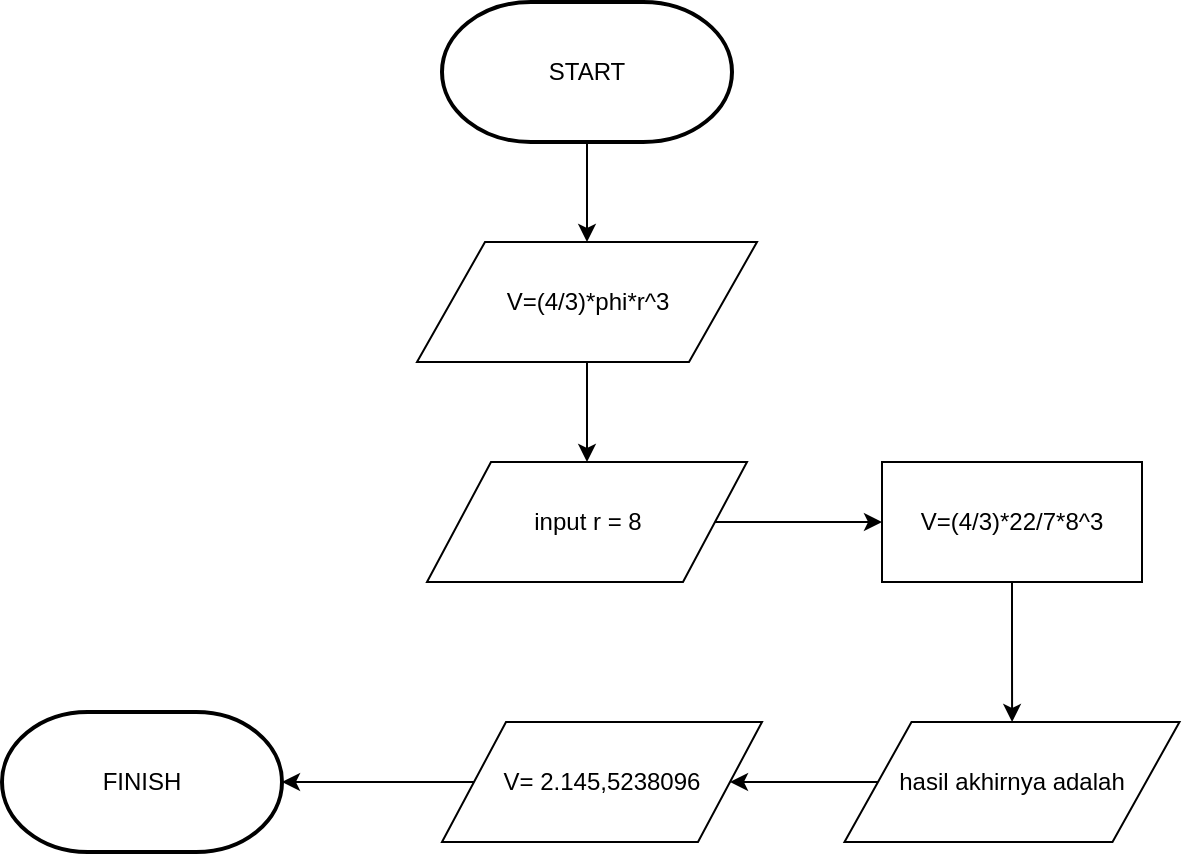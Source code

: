 <mxfile version="22.1.7" type="github">
  <diagram name="Page-1" id="pgI-A3cEkF9LY7kjQDcD">
    <mxGraphModel dx="794" dy="456" grid="1" gridSize="10" guides="1" tooltips="1" connect="1" arrows="1" fold="1" page="1" pageScale="1" pageWidth="850" pageHeight="1100" math="0" shadow="0">
      <root>
        <mxCell id="0" />
        <mxCell id="1" parent="0" />
        <mxCell id="39WbSG_X7_8rdLJgG9AC-3" value="" style="edgeStyle=orthogonalEdgeStyle;rounded=0;orthogonalLoop=1;jettySize=auto;html=1;" edge="1" parent="1" source="39WbSG_X7_8rdLJgG9AC-1" target="39WbSG_X7_8rdLJgG9AC-2">
          <mxGeometry relative="1" as="geometry" />
        </mxCell>
        <mxCell id="39WbSG_X7_8rdLJgG9AC-1" value="START" style="strokeWidth=2;html=1;shape=mxgraph.flowchart.terminator;whiteSpace=wrap;" vertex="1" parent="1">
          <mxGeometry x="350" y="20" width="145" height="70" as="geometry" />
        </mxCell>
        <mxCell id="39WbSG_X7_8rdLJgG9AC-5" value="" style="edgeStyle=orthogonalEdgeStyle;rounded=0;orthogonalLoop=1;jettySize=auto;html=1;" edge="1" parent="1" source="39WbSG_X7_8rdLJgG9AC-2" target="39WbSG_X7_8rdLJgG9AC-4">
          <mxGeometry relative="1" as="geometry" />
        </mxCell>
        <mxCell id="39WbSG_X7_8rdLJgG9AC-2" value="V=(4/3)*phi*r^3" style="shape=parallelogram;perimeter=parallelogramPerimeter;whiteSpace=wrap;html=1;dashed=0;" vertex="1" parent="1">
          <mxGeometry x="337.5" y="140" width="170" height="60" as="geometry" />
        </mxCell>
        <mxCell id="39WbSG_X7_8rdLJgG9AC-7" value="" style="edgeStyle=orthogonalEdgeStyle;rounded=0;orthogonalLoop=1;jettySize=auto;html=1;" edge="1" parent="1" source="39WbSG_X7_8rdLJgG9AC-4" target="39WbSG_X7_8rdLJgG9AC-6">
          <mxGeometry relative="1" as="geometry" />
        </mxCell>
        <mxCell id="39WbSG_X7_8rdLJgG9AC-4" value="input r = 8" style="shape=parallelogram;perimeter=parallelogramPerimeter;whiteSpace=wrap;html=1;dashed=0;" vertex="1" parent="1">
          <mxGeometry x="342.5" y="250" width="160" height="60" as="geometry" />
        </mxCell>
        <mxCell id="39WbSG_X7_8rdLJgG9AC-9" value="" style="edgeStyle=orthogonalEdgeStyle;rounded=0;orthogonalLoop=1;jettySize=auto;html=1;" edge="1" parent="1" source="39WbSG_X7_8rdLJgG9AC-6" target="39WbSG_X7_8rdLJgG9AC-8">
          <mxGeometry relative="1" as="geometry" />
        </mxCell>
        <mxCell id="39WbSG_X7_8rdLJgG9AC-6" value="V=(4/3)*22/7*8^3" style="html=1;dashed=0;whiteSpace=wrap;" vertex="1" parent="1">
          <mxGeometry x="570" y="250" width="130" height="60" as="geometry" />
        </mxCell>
        <mxCell id="39WbSG_X7_8rdLJgG9AC-12" value="" style="edgeStyle=orthogonalEdgeStyle;rounded=0;orthogonalLoop=1;jettySize=auto;html=1;" edge="1" parent="1" source="39WbSG_X7_8rdLJgG9AC-8" target="39WbSG_X7_8rdLJgG9AC-10">
          <mxGeometry relative="1" as="geometry" />
        </mxCell>
        <mxCell id="39WbSG_X7_8rdLJgG9AC-8" value="hasil akhirnya adalah" style="shape=parallelogram;perimeter=parallelogramPerimeter;whiteSpace=wrap;html=1;dashed=0;" vertex="1" parent="1">
          <mxGeometry x="551.25" y="380" width="167.5" height="60" as="geometry" />
        </mxCell>
        <mxCell id="39WbSG_X7_8rdLJgG9AC-14" value="" style="edgeStyle=orthogonalEdgeStyle;rounded=0;orthogonalLoop=1;jettySize=auto;html=1;" edge="1" parent="1" source="39WbSG_X7_8rdLJgG9AC-10" target="39WbSG_X7_8rdLJgG9AC-13">
          <mxGeometry relative="1" as="geometry" />
        </mxCell>
        <mxCell id="39WbSG_X7_8rdLJgG9AC-10" value="V= 2.145,5238096" style="shape=parallelogram;perimeter=parallelogramPerimeter;whiteSpace=wrap;html=1;dashed=0;" vertex="1" parent="1">
          <mxGeometry x="350" y="380" width="160" height="60" as="geometry" />
        </mxCell>
        <mxCell id="39WbSG_X7_8rdLJgG9AC-13" value="FINISH" style="strokeWidth=2;html=1;shape=mxgraph.flowchart.terminator;whiteSpace=wrap;" vertex="1" parent="1">
          <mxGeometry x="130" y="375" width="140" height="70" as="geometry" />
        </mxCell>
      </root>
    </mxGraphModel>
  </diagram>
</mxfile>
